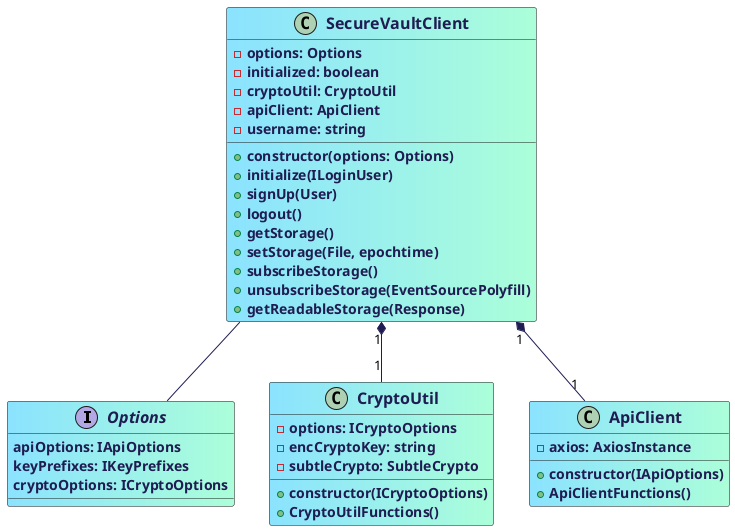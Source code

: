 @startuml SecureVaulClientSimple
<style>
classDiagram {
  class {
      ' attributes and methods
      FontColor 1f1c51
      ' class name
      header {
        FontSize 16
        FontColor 1f1c51
        FontStyle bold
      }
  }
}
</style>

interface Options #8be3ff|acffd9 {
    **apiOptions: IApiOptions**
    **keyPrefixes: IKeyPrefixes**
    **cryptoOptions: ICryptoOptions**
}


class SecureVaultClient #8be3ff|acffd9 {
    - **options: Options**
    - **initialized: boolean**
    - **cryptoUtil: CryptoUtil**
    - **apiClient: ApiClient**
    - **username: string**

    + **constructor(options: Options)**
    + **initialize(ILoginUser)**
    + **signUp(User)**
    + **logout()**
    + **getStorage()**
    + **setStorage(File, epochtime)**
    + **subscribeStorage()**
    + **unsubscribeStorage(EventSourcePolyfill)**
    + **getReadableStorage(Response)**
}

class CryptoUtil  #8be3ff|acffd9{
    - **options: ICryptoOptions**
    - **encCryptoKey: string**
    - **subtleCrypto: SubtleCrypto**

    + **constructor(ICryptoOptions)**
    + **CryptoUtilFunctions()**
}

class ApiClient #8be3ff|acffd9{
    - **axios: AxiosInstance**

    + **constructor(IApiOptions)**
    + **ApiClientFunctions()**
}



SecureVaultClient "1" *-[#1f1c51]- "1" CryptoUtil 
SecureVaultClient "1" *-[#1f1c51]- "1" ApiClient 
SecureVaultClient -[#1f1c51]- Options

@enduml